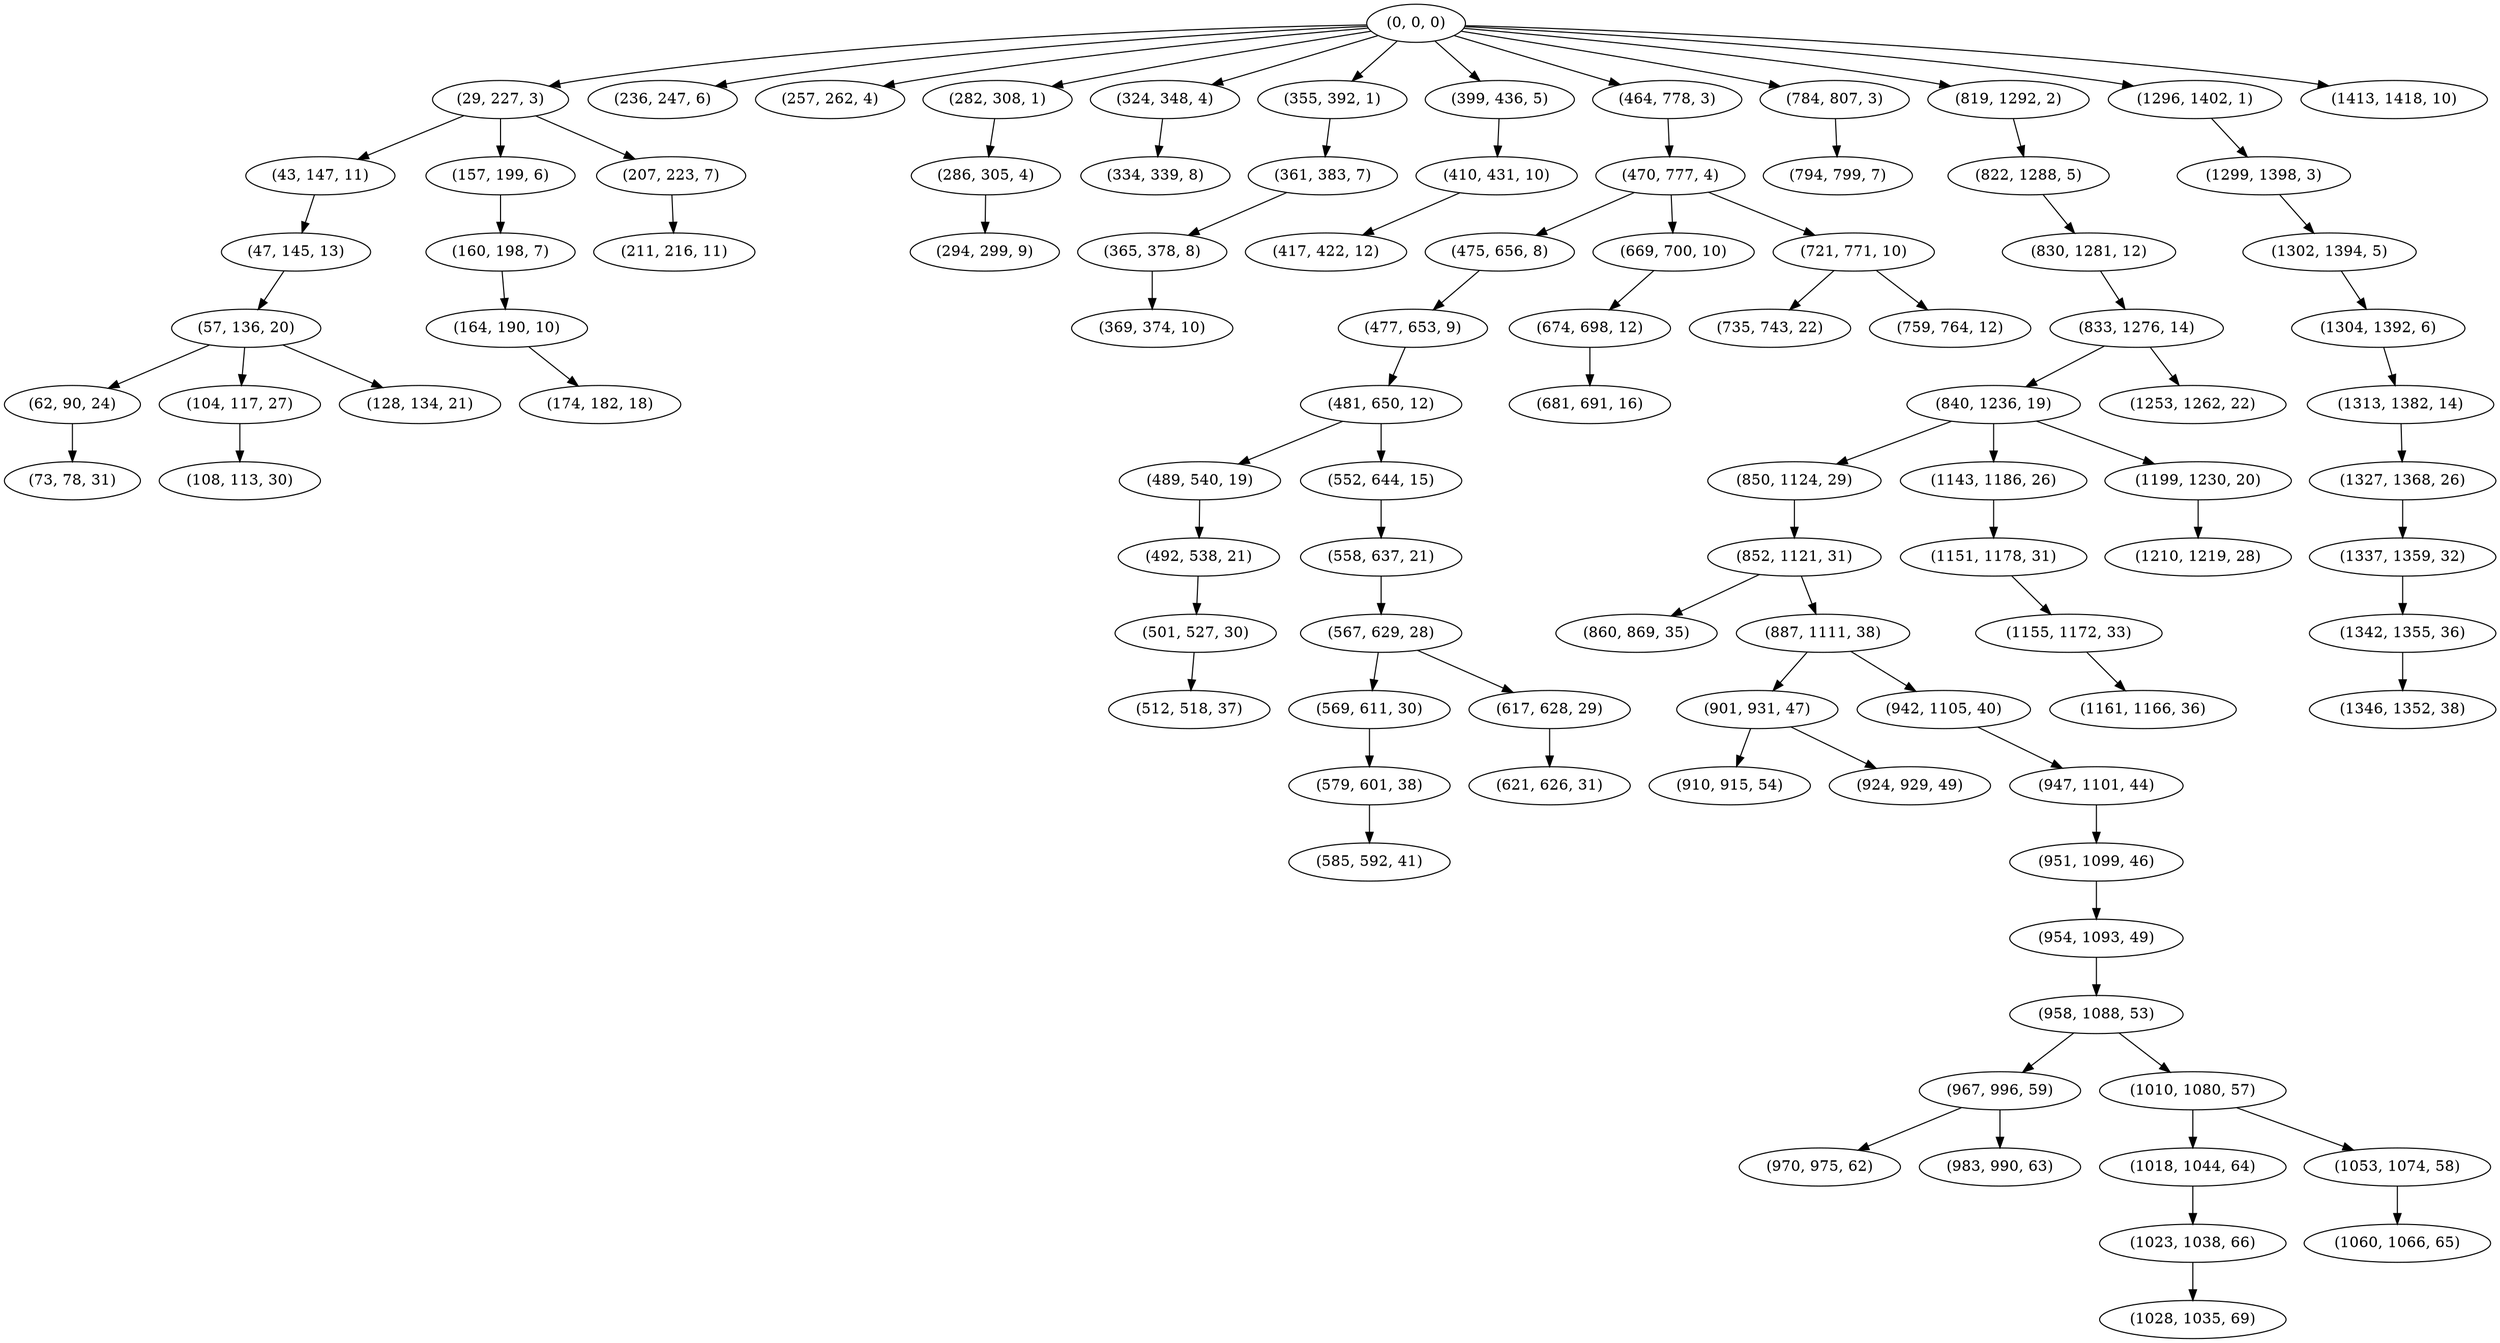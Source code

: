 digraph tree {
    "(0, 0, 0)";
    "(29, 227, 3)";
    "(43, 147, 11)";
    "(47, 145, 13)";
    "(57, 136, 20)";
    "(62, 90, 24)";
    "(73, 78, 31)";
    "(104, 117, 27)";
    "(108, 113, 30)";
    "(128, 134, 21)";
    "(157, 199, 6)";
    "(160, 198, 7)";
    "(164, 190, 10)";
    "(174, 182, 18)";
    "(207, 223, 7)";
    "(211, 216, 11)";
    "(236, 247, 6)";
    "(257, 262, 4)";
    "(282, 308, 1)";
    "(286, 305, 4)";
    "(294, 299, 9)";
    "(324, 348, 4)";
    "(334, 339, 8)";
    "(355, 392, 1)";
    "(361, 383, 7)";
    "(365, 378, 8)";
    "(369, 374, 10)";
    "(399, 436, 5)";
    "(410, 431, 10)";
    "(417, 422, 12)";
    "(464, 778, 3)";
    "(470, 777, 4)";
    "(475, 656, 8)";
    "(477, 653, 9)";
    "(481, 650, 12)";
    "(489, 540, 19)";
    "(492, 538, 21)";
    "(501, 527, 30)";
    "(512, 518, 37)";
    "(552, 644, 15)";
    "(558, 637, 21)";
    "(567, 629, 28)";
    "(569, 611, 30)";
    "(579, 601, 38)";
    "(585, 592, 41)";
    "(617, 628, 29)";
    "(621, 626, 31)";
    "(669, 700, 10)";
    "(674, 698, 12)";
    "(681, 691, 16)";
    "(721, 771, 10)";
    "(735, 743, 22)";
    "(759, 764, 12)";
    "(784, 807, 3)";
    "(794, 799, 7)";
    "(819, 1292, 2)";
    "(822, 1288, 5)";
    "(830, 1281, 12)";
    "(833, 1276, 14)";
    "(840, 1236, 19)";
    "(850, 1124, 29)";
    "(852, 1121, 31)";
    "(860, 869, 35)";
    "(887, 1111, 38)";
    "(901, 931, 47)";
    "(910, 915, 54)";
    "(924, 929, 49)";
    "(942, 1105, 40)";
    "(947, 1101, 44)";
    "(951, 1099, 46)";
    "(954, 1093, 49)";
    "(958, 1088, 53)";
    "(967, 996, 59)";
    "(970, 975, 62)";
    "(983, 990, 63)";
    "(1010, 1080, 57)";
    "(1018, 1044, 64)";
    "(1023, 1038, 66)";
    "(1028, 1035, 69)";
    "(1053, 1074, 58)";
    "(1060, 1066, 65)";
    "(1143, 1186, 26)";
    "(1151, 1178, 31)";
    "(1155, 1172, 33)";
    "(1161, 1166, 36)";
    "(1199, 1230, 20)";
    "(1210, 1219, 28)";
    "(1253, 1262, 22)";
    "(1296, 1402, 1)";
    "(1299, 1398, 3)";
    "(1302, 1394, 5)";
    "(1304, 1392, 6)";
    "(1313, 1382, 14)";
    "(1327, 1368, 26)";
    "(1337, 1359, 32)";
    "(1342, 1355, 36)";
    "(1346, 1352, 38)";
    "(1413, 1418, 10)";
    "(0, 0, 0)" -> "(29, 227, 3)";
    "(0, 0, 0)" -> "(236, 247, 6)";
    "(0, 0, 0)" -> "(257, 262, 4)";
    "(0, 0, 0)" -> "(282, 308, 1)";
    "(0, 0, 0)" -> "(324, 348, 4)";
    "(0, 0, 0)" -> "(355, 392, 1)";
    "(0, 0, 0)" -> "(399, 436, 5)";
    "(0, 0, 0)" -> "(464, 778, 3)";
    "(0, 0, 0)" -> "(784, 807, 3)";
    "(0, 0, 0)" -> "(819, 1292, 2)";
    "(0, 0, 0)" -> "(1296, 1402, 1)";
    "(0, 0, 0)" -> "(1413, 1418, 10)";
    "(29, 227, 3)" -> "(43, 147, 11)";
    "(29, 227, 3)" -> "(157, 199, 6)";
    "(29, 227, 3)" -> "(207, 223, 7)";
    "(43, 147, 11)" -> "(47, 145, 13)";
    "(47, 145, 13)" -> "(57, 136, 20)";
    "(57, 136, 20)" -> "(62, 90, 24)";
    "(57, 136, 20)" -> "(104, 117, 27)";
    "(57, 136, 20)" -> "(128, 134, 21)";
    "(62, 90, 24)" -> "(73, 78, 31)";
    "(104, 117, 27)" -> "(108, 113, 30)";
    "(157, 199, 6)" -> "(160, 198, 7)";
    "(160, 198, 7)" -> "(164, 190, 10)";
    "(164, 190, 10)" -> "(174, 182, 18)";
    "(207, 223, 7)" -> "(211, 216, 11)";
    "(282, 308, 1)" -> "(286, 305, 4)";
    "(286, 305, 4)" -> "(294, 299, 9)";
    "(324, 348, 4)" -> "(334, 339, 8)";
    "(355, 392, 1)" -> "(361, 383, 7)";
    "(361, 383, 7)" -> "(365, 378, 8)";
    "(365, 378, 8)" -> "(369, 374, 10)";
    "(399, 436, 5)" -> "(410, 431, 10)";
    "(410, 431, 10)" -> "(417, 422, 12)";
    "(464, 778, 3)" -> "(470, 777, 4)";
    "(470, 777, 4)" -> "(475, 656, 8)";
    "(470, 777, 4)" -> "(669, 700, 10)";
    "(470, 777, 4)" -> "(721, 771, 10)";
    "(475, 656, 8)" -> "(477, 653, 9)";
    "(477, 653, 9)" -> "(481, 650, 12)";
    "(481, 650, 12)" -> "(489, 540, 19)";
    "(481, 650, 12)" -> "(552, 644, 15)";
    "(489, 540, 19)" -> "(492, 538, 21)";
    "(492, 538, 21)" -> "(501, 527, 30)";
    "(501, 527, 30)" -> "(512, 518, 37)";
    "(552, 644, 15)" -> "(558, 637, 21)";
    "(558, 637, 21)" -> "(567, 629, 28)";
    "(567, 629, 28)" -> "(569, 611, 30)";
    "(567, 629, 28)" -> "(617, 628, 29)";
    "(569, 611, 30)" -> "(579, 601, 38)";
    "(579, 601, 38)" -> "(585, 592, 41)";
    "(617, 628, 29)" -> "(621, 626, 31)";
    "(669, 700, 10)" -> "(674, 698, 12)";
    "(674, 698, 12)" -> "(681, 691, 16)";
    "(721, 771, 10)" -> "(735, 743, 22)";
    "(721, 771, 10)" -> "(759, 764, 12)";
    "(784, 807, 3)" -> "(794, 799, 7)";
    "(819, 1292, 2)" -> "(822, 1288, 5)";
    "(822, 1288, 5)" -> "(830, 1281, 12)";
    "(830, 1281, 12)" -> "(833, 1276, 14)";
    "(833, 1276, 14)" -> "(840, 1236, 19)";
    "(833, 1276, 14)" -> "(1253, 1262, 22)";
    "(840, 1236, 19)" -> "(850, 1124, 29)";
    "(840, 1236, 19)" -> "(1143, 1186, 26)";
    "(840, 1236, 19)" -> "(1199, 1230, 20)";
    "(850, 1124, 29)" -> "(852, 1121, 31)";
    "(852, 1121, 31)" -> "(860, 869, 35)";
    "(852, 1121, 31)" -> "(887, 1111, 38)";
    "(887, 1111, 38)" -> "(901, 931, 47)";
    "(887, 1111, 38)" -> "(942, 1105, 40)";
    "(901, 931, 47)" -> "(910, 915, 54)";
    "(901, 931, 47)" -> "(924, 929, 49)";
    "(942, 1105, 40)" -> "(947, 1101, 44)";
    "(947, 1101, 44)" -> "(951, 1099, 46)";
    "(951, 1099, 46)" -> "(954, 1093, 49)";
    "(954, 1093, 49)" -> "(958, 1088, 53)";
    "(958, 1088, 53)" -> "(967, 996, 59)";
    "(958, 1088, 53)" -> "(1010, 1080, 57)";
    "(967, 996, 59)" -> "(970, 975, 62)";
    "(967, 996, 59)" -> "(983, 990, 63)";
    "(1010, 1080, 57)" -> "(1018, 1044, 64)";
    "(1010, 1080, 57)" -> "(1053, 1074, 58)";
    "(1018, 1044, 64)" -> "(1023, 1038, 66)";
    "(1023, 1038, 66)" -> "(1028, 1035, 69)";
    "(1053, 1074, 58)" -> "(1060, 1066, 65)";
    "(1143, 1186, 26)" -> "(1151, 1178, 31)";
    "(1151, 1178, 31)" -> "(1155, 1172, 33)";
    "(1155, 1172, 33)" -> "(1161, 1166, 36)";
    "(1199, 1230, 20)" -> "(1210, 1219, 28)";
    "(1296, 1402, 1)" -> "(1299, 1398, 3)";
    "(1299, 1398, 3)" -> "(1302, 1394, 5)";
    "(1302, 1394, 5)" -> "(1304, 1392, 6)";
    "(1304, 1392, 6)" -> "(1313, 1382, 14)";
    "(1313, 1382, 14)" -> "(1327, 1368, 26)";
    "(1327, 1368, 26)" -> "(1337, 1359, 32)";
    "(1337, 1359, 32)" -> "(1342, 1355, 36)";
    "(1342, 1355, 36)" -> "(1346, 1352, 38)";
}
